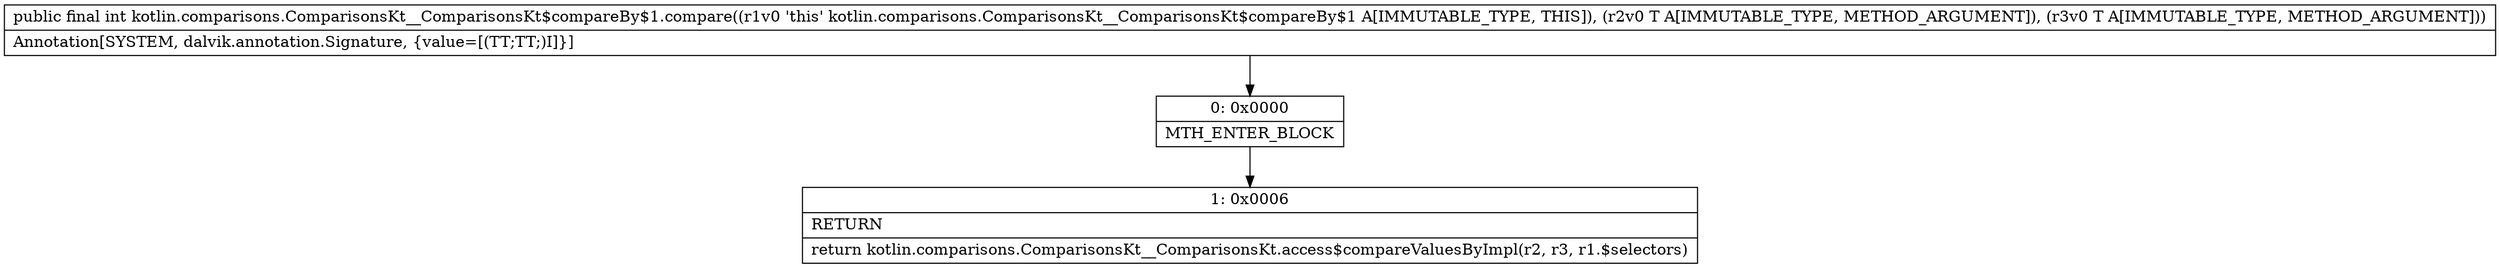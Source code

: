 digraph "CFG forkotlin.comparisons.ComparisonsKt__ComparisonsKt$compareBy$1.compare(Ljava\/lang\/Object;Ljava\/lang\/Object;)I" {
Node_0 [shape=record,label="{0\:\ 0x0000|MTH_ENTER_BLOCK\l}"];
Node_1 [shape=record,label="{1\:\ 0x0006|RETURN\l|return kotlin.comparisons.ComparisonsKt__ComparisonsKt.access$compareValuesByImpl(r2, r3, r1.$selectors)\l}"];
MethodNode[shape=record,label="{public final int kotlin.comparisons.ComparisonsKt__ComparisonsKt$compareBy$1.compare((r1v0 'this' kotlin.comparisons.ComparisonsKt__ComparisonsKt$compareBy$1 A[IMMUTABLE_TYPE, THIS]), (r2v0 T A[IMMUTABLE_TYPE, METHOD_ARGUMENT]), (r3v0 T A[IMMUTABLE_TYPE, METHOD_ARGUMENT]))  | Annotation[SYSTEM, dalvik.annotation.Signature, \{value=[(TT;TT;)I]\}]\l}"];
MethodNode -> Node_0;
Node_0 -> Node_1;
}

